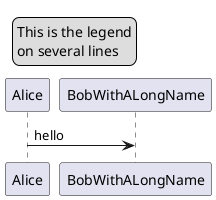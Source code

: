 {
  "sha1": "5q5a4jhbbjyi1ru7z8xszf4gk9rlctc",
  "insertion": {
    "when": "2024-05-30T20:48:20.786Z",
    "user": "plantuml@gmail.com"
  }
}
@startuml
legend top left
  This is the legend
  on several lines
end legend

Alice -> BobWithALongName : hello

@enduml
